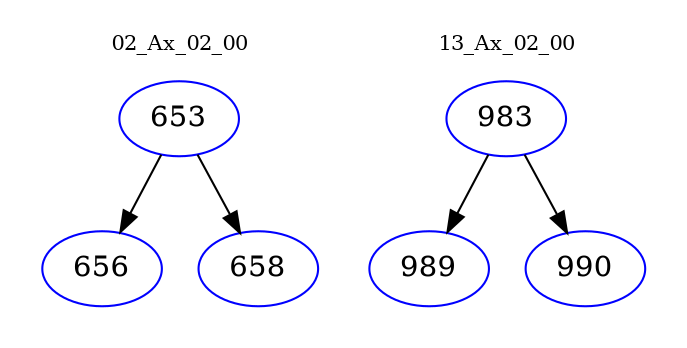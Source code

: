 digraph{
subgraph cluster_0 {
color = white
label = "02_Ax_02_00";
fontsize=10;
T0_653 [label="653", color="blue"]
T0_653 -> T0_656 [color="black"]
T0_656 [label="656", color="blue"]
T0_653 -> T0_658 [color="black"]
T0_658 [label="658", color="blue"]
}
subgraph cluster_1 {
color = white
label = "13_Ax_02_00";
fontsize=10;
T1_983 [label="983", color="blue"]
T1_983 -> T1_989 [color="black"]
T1_989 [label="989", color="blue"]
T1_983 -> T1_990 [color="black"]
T1_990 [label="990", color="blue"]
}
}
